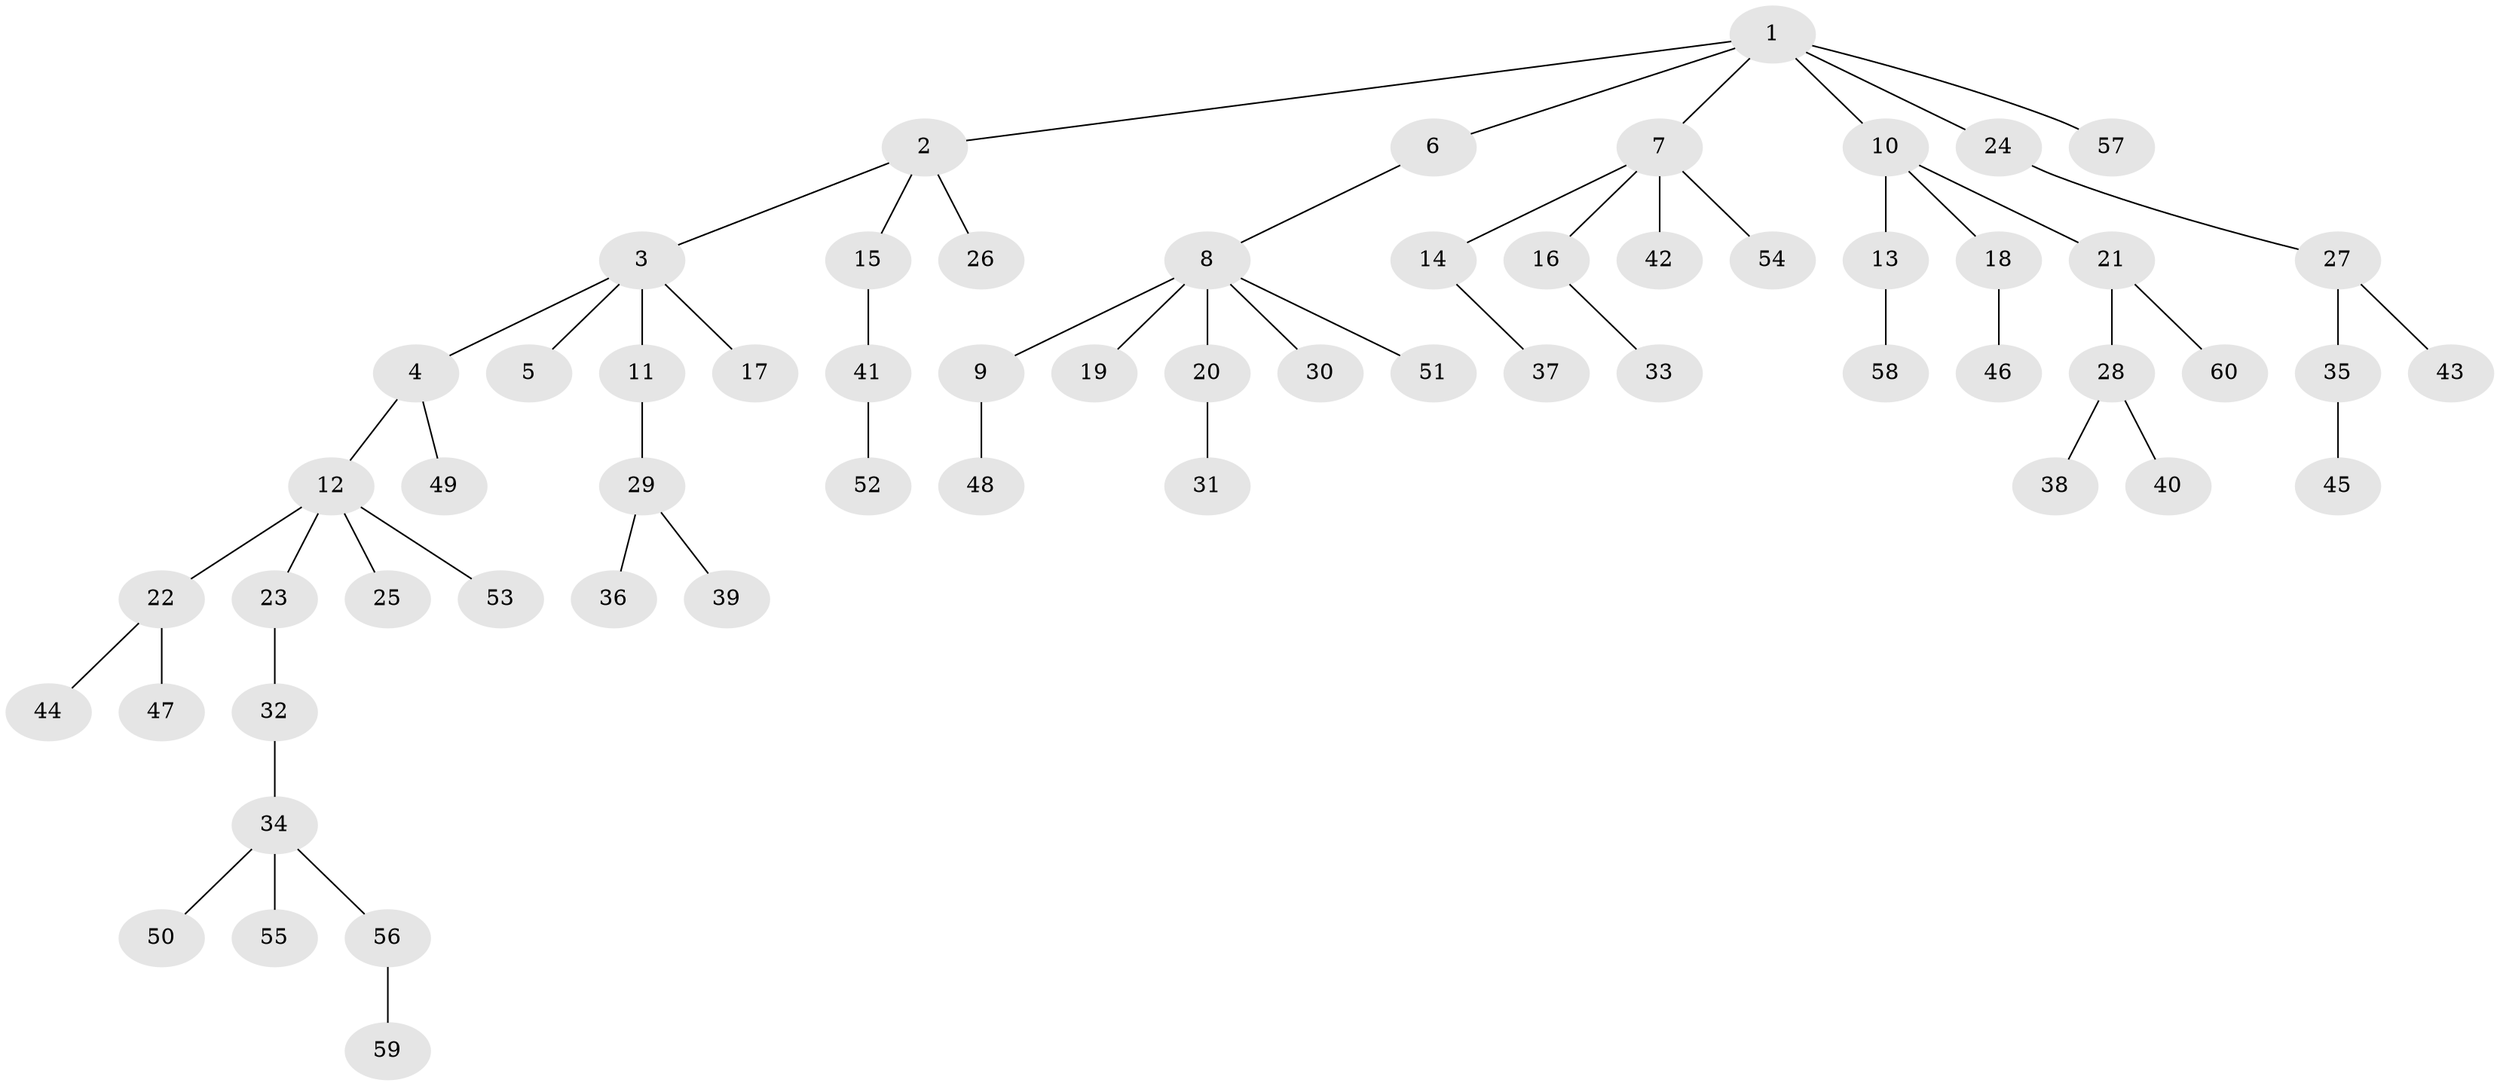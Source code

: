 // coarse degree distribution, {9: 0.025, 4: 0.075, 2: 0.2, 6: 0.025, 1: 0.6, 5: 0.025, 3: 0.05}
// Generated by graph-tools (version 1.1) at 2025/42/03/06/25 10:42:06]
// undirected, 60 vertices, 59 edges
graph export_dot {
graph [start="1"]
  node [color=gray90,style=filled];
  1;
  2;
  3;
  4;
  5;
  6;
  7;
  8;
  9;
  10;
  11;
  12;
  13;
  14;
  15;
  16;
  17;
  18;
  19;
  20;
  21;
  22;
  23;
  24;
  25;
  26;
  27;
  28;
  29;
  30;
  31;
  32;
  33;
  34;
  35;
  36;
  37;
  38;
  39;
  40;
  41;
  42;
  43;
  44;
  45;
  46;
  47;
  48;
  49;
  50;
  51;
  52;
  53;
  54;
  55;
  56;
  57;
  58;
  59;
  60;
  1 -- 2;
  1 -- 6;
  1 -- 7;
  1 -- 10;
  1 -- 24;
  1 -- 57;
  2 -- 3;
  2 -- 15;
  2 -- 26;
  3 -- 4;
  3 -- 5;
  3 -- 11;
  3 -- 17;
  4 -- 12;
  4 -- 49;
  6 -- 8;
  7 -- 14;
  7 -- 16;
  7 -- 42;
  7 -- 54;
  8 -- 9;
  8 -- 19;
  8 -- 20;
  8 -- 30;
  8 -- 51;
  9 -- 48;
  10 -- 13;
  10 -- 18;
  10 -- 21;
  11 -- 29;
  12 -- 22;
  12 -- 23;
  12 -- 25;
  12 -- 53;
  13 -- 58;
  14 -- 37;
  15 -- 41;
  16 -- 33;
  18 -- 46;
  20 -- 31;
  21 -- 28;
  21 -- 60;
  22 -- 44;
  22 -- 47;
  23 -- 32;
  24 -- 27;
  27 -- 35;
  27 -- 43;
  28 -- 38;
  28 -- 40;
  29 -- 36;
  29 -- 39;
  32 -- 34;
  34 -- 50;
  34 -- 55;
  34 -- 56;
  35 -- 45;
  41 -- 52;
  56 -- 59;
}
